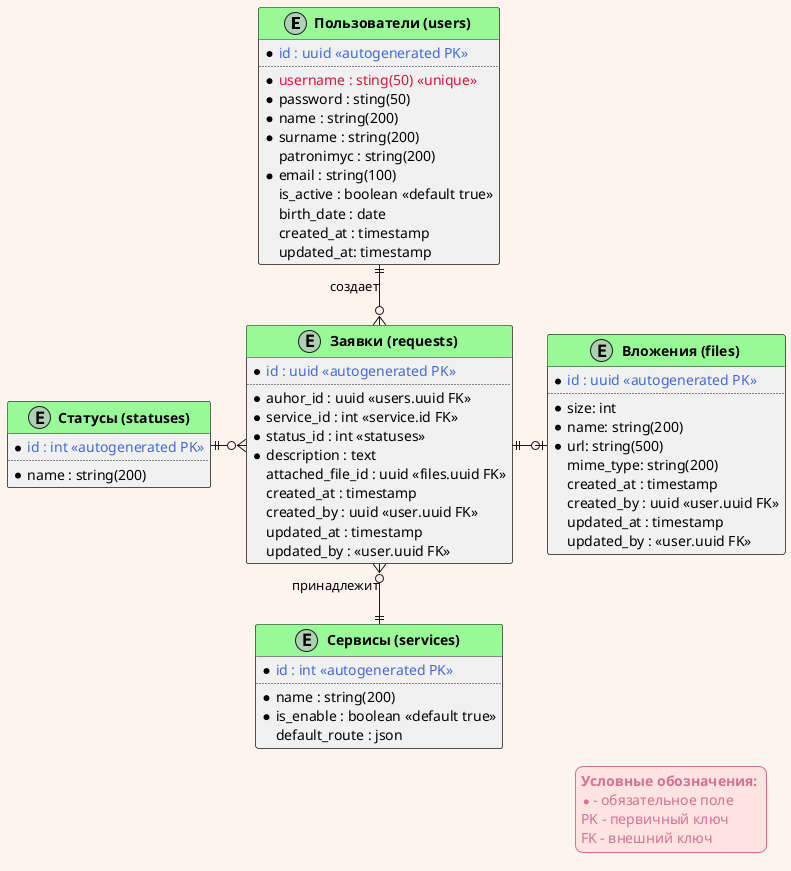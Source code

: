 @startuml user_requests_erd_example
'Версия: 1.0
'Автор: Окунев Е.Е. (okunev.evgeni@gmail.com)

!function $autogenerated($a)
!return "<color:RoyalBlue>" + $a + " <<autogenerated PK>></color>"
!endfunction

!function $unique($a)
!return "<color:Crimson>" + $a + " <<unique>></color>"
!endfunction

!function $setBold($a)
!return "<b>" + $a + " </b>"
!endfunction

skinparam BackgroundColor SeaShell
skinparam LegendBackgroundColor MistyRose
skinparam LegendBorderColor PaleVioletRed
skinparam LegendFontColor PaleVioletRed

skinparam Class {
    HeaderBackgroundColor PaleGreen
}

skinparam linetype ortho

entity "$setBold("Пользователи (users)")" as users {
    * $autogenerated("id : uuid")
    ..
    * $unique("username : sting(50)")
    * password : sting(50)
    * name : string(200)
    * surname : string(200)
    patronimyc : string(200)
    * email : string(100)
    is_active : boolean <<default true>>
    birth_date : date
    created_at : timestamp
    updated_at: timestamp
}

entity "$setBold("Заявки (requests)")" as requests {
    * $autogenerated("id : uuid")
    ..
    * auhor_id : uuid <<users.uuid FK>>
    * service_id : int <<service.id FK>>
    * status_id : int <<statuses>>
    * description : text
    attached_file_id : uuid <<files.uuid FK>>
    created_at : timestamp
    created_by : uuid <<user.uuid FK>>
    updated_at : timestamp
    updated_by : <<user.uuid FK>>
}

entity "$setBold("Сервисы (services)")" as services {
    * $autogenerated("id : int")
    ..
    * name : string(200)
    * is_enable : boolean <<default true>>
    default_route : json
}

entity "$setBold("Вложения (files)")" as files {
    * $autogenerated("id : uuid")
    ..
    * size: int
    * name: string(200)
    * url: string(500)
    mime_type: string(200)
    created_at : timestamp
    created_by : uuid <<user.uuid FK>>
    updated_at : timestamp
    updated_by : <<user.uuid FK>>    
}

entity "**Статусы (statuses)**" as statuses {
    * $autogenerated("id : int")
    ..
    * name : string(200)
}

users ||--o{ requests : создает
requests }o--|| services : принадлежит
requests ||--right--o| files
requests }o-left-|| statuses

legend right
$setBold("Условные обозначения:")
* - обязательное поле
PK - первичный ключ
FK - внешний ключ
end legend

@enduml